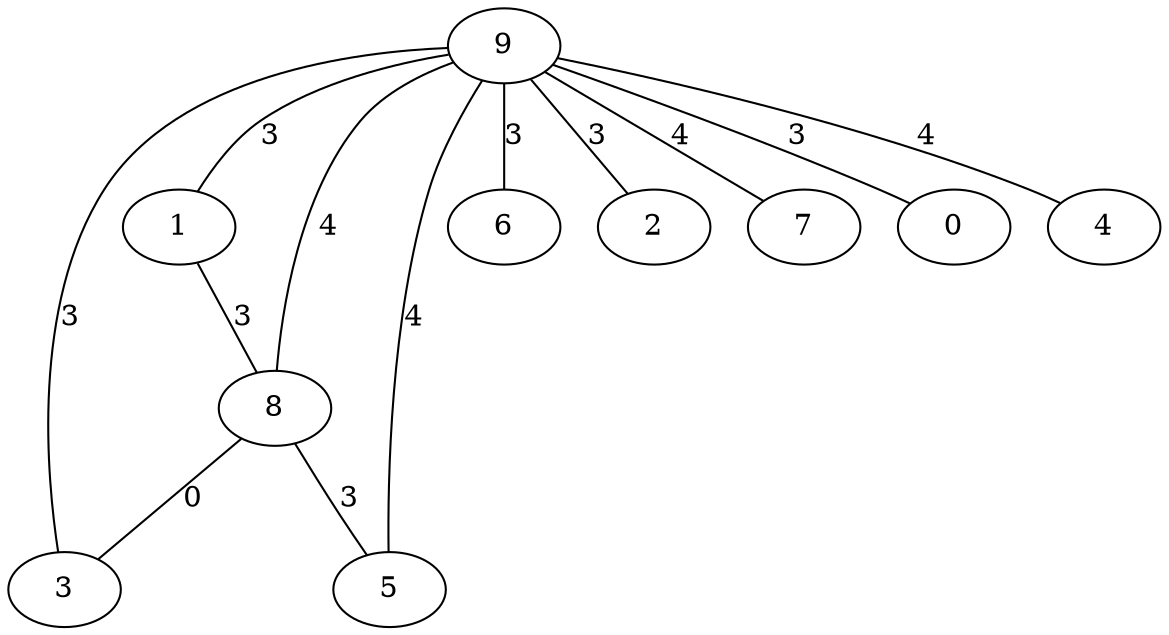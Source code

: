 graph {
1 -- 8[label="3"weight="3"];
8 -- 3[label="0"weight="0"];
8 -- 5[label="3"weight="3"];
9 -- 6[label="3"weight="3"];
9 -- 2[label="3"weight="3"];
9 -- 7[label="4"weight="4"];
9 -- 1[label="3"weight="3"];
9 -- 0[label="3"weight="3"];
9 -- 5[label="4"weight="4"];
9 -- 3[label="3"weight="3"];
9 -- 8[label="4"weight="4"];
9 -- 4[label="4"weight="4"];
}